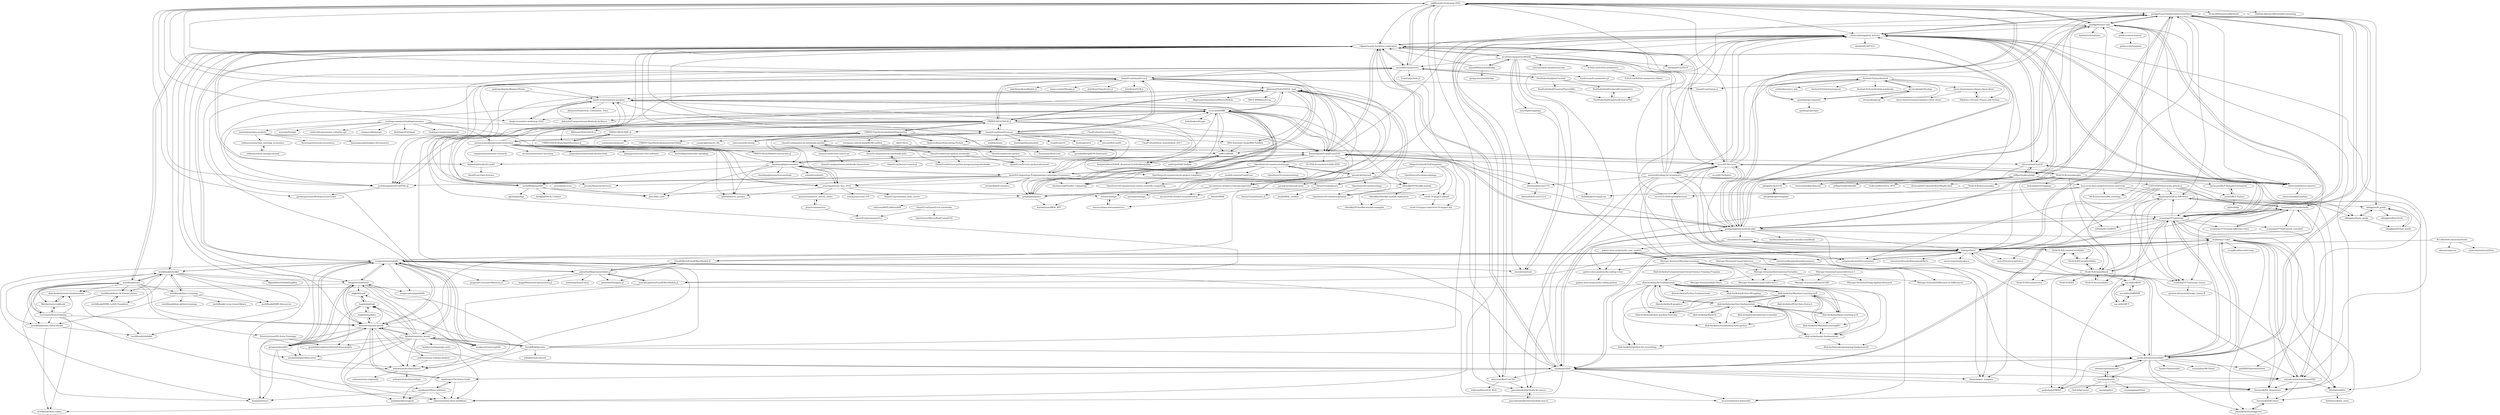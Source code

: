 digraph G {
"cpfiffer/julia-bootcamp-2022" -> "paulgp/GaryChamberlainLectureNotes"
"cpfiffer/julia-bootcamp-2022" -> "FixedEffects/FixedEffectModels.jl"
"cpfiffer/julia-bootcamp-2022" -> "shade-econ/sequence-jacobian"
"cpfiffer/julia-bootcamp-2022" -> "mcreel/Econometrics"
"cpfiffer/julia-bootcamp-2022" -> "paulgp/beamer-tips"
"cpfiffer/julia-bootcamp-2022" -> "shade-econ/nber-workshop-2022"
"cpfiffer/julia-bootcamp-2022" -> "pascalmichaillat/math-for-macro"
"cpfiffer/julia-bootcamp-2022" -> "davidzarruk/Parallel_Computing"
"cpfiffer/julia-bootcamp-2022" -> "chrisconlon/applied_metrics"
"cpfiffer/julia-bootcamp-2022" -> "floswald/NumericalMethods"
"cpfiffer/julia-bootcamp-2022" -> "matthieugomez/EconPDEs.jl"
"cpfiffer/julia-bootcamp-2022" -> "vikjam/mostly-harmless-replication"
"cpfiffer/julia-bootcamp-2022" -> "timholy/AdvancedScientificComputing" ["e"=1]
"cpfiffer/julia-bootcamp-2022" -> "jprodriguesumn/McKayLectureCodes"
"cpfiffer/julia-bootcamp-2022" -> "paulgp/applied-methods-phd"
"R-CoderDotCom/econocharts" -> "andrewheiss/reconPlots"
"R-CoderDotCom/econocharts" -> "skranz/empecon"
"R-CoderDotCom/econocharts" -> "lrberge/fixest"
"sekhansen/text-mining-tutorial" -> "sekhansen/machine_learning_economics"
"KennethJudd/CompEcon2020" -> "econ-ark/HARK"
"KennethJudd/CompEcon2020" -> "shade-econ/sequence-jacobian"
"KennethJudd/CompEcon2020" -> "Alalalalaki/Guide2EconRA"
"KennethJudd/CompEcon2020" -> "vikjam/mostly-harmless-replication"
"KennethJudd/CompEcon2020" -> "chrisconlon/applied_metrics"
"KennethJudd/CompEcon2020" -> "davidrpugh/pyeconomics"
"KennethJudd/CompEcon2020" -> "jstac/quantecon_nyu_2016"
"KennethJudd/CompEcon2020" -> "paulgp/applied-methods-phd"
"KennethJudd/CompEcon2020" -> "JohannesPfeifer/DSGE_mod"
"KennethJudd/CompEcon2020" -> "OpenSourceEconomics/estimagic"
"KennethJudd/CompEcon2020" -> "OU-PhD-Econometrics/fall-2020"
"KennethJudd/CompEcon2020" -> "gregkaplan/phact"
"KennethJudd/CompEcon2020" -> "uo-ec607/lectures"
"KennethJudd/CompEcon2020" -> "chrisconlon/Grad-IO"
"KennethJudd/CompEcon2020" -> "fediskhakov/CompEcon"
"european-central-bank/BEAR-toolbox" -> "franzmohr/bvartools"
"cheat-sheets/game-theory-cheat-sheet" -> "cheat-sheets/cryptoeconomics-cheat-sheet"
"cheat-sheets/game-theory-cheat-sheet" -> "Nikoleta-v3/Game-Theory-and-Python"
"drvinceknight/Nashpy" -> "gambitproject/gambit"
"drvinceknight/Nashpy" -> "Axelrod-Python/Axelrod"
"drvinceknight/Nashpy" -> "drvinceknight/gt"
"haghish/github" -> "haghish/rcall"
"haghish/github" -> "haghish/markdoc"
"haghish/github" -> "michaelstepner/binscatter"
"haghish/github" -> "graykimbrough/uncluttered-stata-graphs"
"sergiocorreia/reghdfe" -> "sergiocorreia/ftools"
"sergiocorreia/reghdfe" -> "sergiocorreia/ivreghdfe"
"sergiocorreia/reghdfe" -> "mcaceresb/stata-gtools"
"sergiocorreia/reghdfe" -> "sergiocorreia/ppmlhdfe"
"sergiocorreia/reghdfe" -> "benjann/estout"
"sergiocorreia/reghdfe" -> "gvegayon/parallel"
"sergiocorreia/reghdfe" -> "michaelstepner/binscatter"
"sergiocorreia/reghdfe" -> "lrberge/fixest"
"sergiocorreia/reghdfe" -> "vikjam/mostly-harmless-replication"
"sergiocorreia/reghdfe" -> "worldbank/ietoolkit"
"sergiocorreia/reghdfe" -> "kylebarron/stata_kernel"
"sergiocorreia/reghdfe" -> "dmsul/econtools"
"sergiocorreia/reghdfe" -> "mcaceresb/stata-honestdid"
"sergiocorreia/reghdfe" -> "mdroste/stata-binscatter2"
"sergiocorreia/reghdfe" -> "borusyak/did_imputation"
"tradingeconomics/tradingeconomics" -> "tradingeconomics/notebooks"
"tradingeconomics/tradingeconomics" -> "mortada/fredapi" ["e"=1]
"tradingeconomics/tradingeconomics" -> "jiamingmao/data-analysis"
"tradingeconomics/tradingeconomics" -> "QuantEcon/QuantEcon.py"
"tradingeconomics/tradingeconomics" -> "andrevlima/economic-calendar-api"
"tradingeconomics/tradingeconomics" -> "cuemacro/findatapy" ["e"=1]
"tradingeconomics/tradingeconomics" -> "jstac/quantecon_nyu_2016"
"tradingeconomics/tradingeconomics" -> "fmilthaler/FinQuant" ["e"=1]
"tradingeconomics/tradingeconomics" -> "antontarasenko/awesome-economics"
"ChadFulton/tsa-notebooks" -> "MajesticKhan/Nowcasting-Python"
"ChadFulton/tsa-notebooks" -> "ChadFulton/fulton_statsmodels_2017"
"FRBNY-DSGE/DSGE.jl" -> "JohannesPfeifer/DSGE_mod"
"FRBNY-DSGE/DSGE.jl" -> "QuantEcon/QuantEcon.jl"
"FRBNY-DSGE/DSGE.jl" -> "shade-econ/sequence-jacobian"
"FRBNY-DSGE/DSGE.jl" -> "econ-ark/HARK"
"FRBNY-DSGE/DSGE.jl" -> "FRBNY-DSGE/StateSpaceRoutines.jl"
"FRBNY-DSGE/DSGE.jl" -> "KennethJudd/CompEcon2020"
"FRBNY-DSGE/DSGE.jl" -> "FRBNY-TimeSeriesAnalysis/Nowcasting"
"FRBNY-DSGE/DSGE.jl" -> "vikjam/mostly-harmless-replication"
"FRBNY-DSGE/DSGE.jl" -> "gregkaplan/phact"
"FRBNY-DSGE/DSGE.jl" -> "escheffel/pymaclab"
"FRBNY-DSGE/DSGE.jl" -> "FRBNY-DSGE/SMC.jl"
"FRBNY-DSGE/DSGE.jl" -> "matthieugomez/EconPDEs.jl"
"FRBNY-DSGE/DSGE.jl" -> "jesusfv/Comparison-Programming-Languages-Economics"
"FRBNY-DSGE/DSGE.jl" -> "QuantEcon/QuantEcon.py"
"FRBNY-DSGE/DSGE.jl" -> "RJDennis/SolveDSGE.jl"
"kthohr/BMR" -> "wmutschl/macroeconometrics"
"mca91/EconometricsWithR" -> "ScPoEcon/ScPoEconometrics"
"mca91/EconometricsWithR" -> "vikjam/mostly-harmless-replication"
"mca91/EconometricsWithR" -> "JustinMShea/wooldridge"
"mca91/EconometricsWithR" -> "chrisconlon/applied_metrics"
"mca91/EconometricsWithR" -> "zhentaoshi/econ5170"
"mca91/EconometricsWithR" -> "dmsul/econtools"
"mca91/EconometricsWithR" -> "vincentarelbundock/modelsummary" ["e"=1]
"mca91/EconometricsWithR" -> "mcreel/Econometrics"
"mca91/EconometricsWithR" -> "uo-ec607/lectures"
"mca91/EconometricsWithR" -> "tyleransom/EconometricsLabs"
"mca91/EconometricsWithR" -> "edrubin/EC525S19"
"mca91/EconometricsWithR" -> "mfarragher/appelpy"
"mca91/EconometricsWithR" -> "jdingel/econ35101"
"mfarragher/appelpy" -> "dmsul/econtools"
"vikjam/mostly-harmless-replication" -> "sergiocorreia/reghdfe"
"vikjam/mostly-harmless-replication" -> "mcaceresb/stata-gtools"
"vikjam/mostly-harmless-replication" -> "chrisconlon/applied_metrics"
"vikjam/mostly-harmless-replication" -> "mcreel/Econometrics"
"vikjam/mostly-harmless-replication" -> "paulgp/applied-methods-phd"
"vikjam/mostly-harmless-replication" -> "uo-ec607/lectures"
"vikjam/mostly-harmless-replication" -> "sergiocorreia/ftools"
"vikjam/mostly-harmless-replication" -> "worldbank/ietoolkit"
"vikjam/mostly-harmless-replication" -> "asjadnaqvi/DiD"
"vikjam/mostly-harmless-replication" -> "KennethJudd/CompEcon2020"
"vikjam/mostly-harmless-replication" -> "lukestein/stata-latex-workflows"
"vikjam/mostly-harmless-replication" -> "Alalalalaki/Guide2EconRA"
"vikjam/mostly-harmless-replication" -> "mca91/EconometricsWithR"
"vikjam/mostly-harmless-replication" -> "lrberge/fixest"
"vikjam/mostly-harmless-replication" -> "worldbank/stata"
"wmutschl/dsge" -> "wmutschl/macroeconometrics"
"wmutschl/macroeconometrics" -> "wmutschl/dsge"
"HolgerGerhardt/TeXTemplates" -> "OpenSourceEconomics/pybaum"
"HolgerGerhardt/TeXTemplates" -> "pytask-dev/pytask"
"HolgerGerhardt/TeXTemplates" -> "OpenSourceEconomics/grmpy"
"HolgerGerhardt/TeXTemplates" -> "covid-19-impact-lab/covid-19-impact-lab"
"HolgerGerhardt/TeXTemplates" -> "covid-19-impact-lab/sid"
"gambitproject/gambit" -> "gambitproject/gte"
"gambitproject/gambit" -> "drvinceknight/Nashpy"
"gambitproject/gambit" -> "Axelrod-Python/Axelrod"
"uo-ec607/lectures" -> "paulgp/applied-methods-phd"
"uo-ec607/lectures" -> "lrberge/fixest"
"uo-ec607/lectures" -> "vikjam/mostly-harmless-replication"
"uo-ec607/lectures" -> "uo-ec510-2020-spring/lectures"
"uo-ec607/lectures" -> "chrisconlon/applied_metrics"
"uo-ec607/lectures" -> "scunning1975/mixtape"
"uo-ec607/lectures" -> "KennethJudd/CompEcon2020"
"uo-ec607/lectures" -> "vincentarelbundock/modelsummary" ["e"=1]
"uo-ec607/lectures" -> "paulgp/GaryChamberlainLectureNotes"
"uo-ec607/lectures" -> "paulgp/beamer-tips"
"uo-ec607/lectures" -> "uo-ec607/syllabus"
"uo-ec607/lectures" -> "grantmcdermott/lecturenotes"
"uo-ec607/lectures" -> "cpfiffer/julia-bootcamp-2022"
"uo-ec607/lectures" -> "NickCH-K/causalgraphs"
"uo-ec607/lectures" -> "aeturrell/coding-for-economists"
"QuantEcon/QuantEcon.py" -> "QuantEcon/QuantEcon.jl"
"QuantEcon/QuantEcon.py" -> "antontarasenko/awesome-economics"
"QuantEcon/QuantEcon.py" -> "FRBNY-DSGE/DSGE.jl"
"QuantEcon/QuantEcon.py" -> "econ-ark/HARK"
"QuantEcon/QuantEcon.py" -> "davidrpugh/pyeconomics"
"QuantEcon/QuantEcon.py" -> "bashtage/linearmodels" ["e"=1]
"QuantEcon/QuantEcon.py" -> "rsvp/fecon235" ["e"=1]
"QuantEcon/QuantEcon.py" -> "KennethJudd/CompEcon2020"
"QuantEcon/QuantEcon.py" -> "bashtage/arch" ["e"=1]
"QuantEcon/QuantEcon.py" -> "microsoft/EconML" ["e"=1]
"QuantEcon/QuantEcon.py" -> "vikjam/mostly-harmless-replication"
"QuantEcon/QuantEcon.py" -> "QuantEcon/quantecon-notebooks-python"
"QuantEcon/QuantEcon.py" -> "maihde/quant" ["e"=1]
"QuantEcon/QuantEcon.py" -> "jstac/quantecon_nyu_2016"
"QuantEcon/QuantEcon.py" -> "jesusfv/Comparison-Programming-Languages-Economics"
"JohannesPfeifer/DSGE_mod" -> "FRBNY-DSGE/DSGE.jl"
"JohannesPfeifer/DSGE_mod" -> "econ-ark/HARK"
"JohannesPfeifer/DSGE_mod" -> "shade-econ/sequence-jacobian"
"JohannesPfeifer/DSGE_mod" -> "DynareTeam/dynare"
"JohannesPfeifer/DSGE_mod" -> "gregkaplan/phact"
"JohannesPfeifer/DSGE_mod" -> "naffe15/BVAR_"
"JohannesPfeifer/DSGE_mod" -> "escheffel/pymaclab"
"JohannesPfeifer/DSGE_mod" -> "vfitoolkit/VFIToolkit-matlab"
"JohannesPfeifer/DSGE_mod" -> "dkgaraujo/OpenSourcedMacroModels"
"JohannesPfeifer/DSGE_mod" -> "KennethJudd/CompEcon2020"
"JohannesPfeifer/DSGE_mod" -> "matthieugomez/EconPDEs.jl"
"JohannesPfeifer/DSGE_mod" -> "gboehl/macro_puzzles"
"JohannesPfeifer/DSGE_mod" -> "wmutschl/dsge"
"JohannesPfeifer/DSGE_mod" -> "IMFS-MMB/mmb-rep"
"JohannesPfeifer/DSGE_mod" -> "IRIS-Solutions-Team/IRIS-Toolbox"
"escheffel/pymaclab" -> "wmutschl/dsge"
"escheffel/pymaclab" -> "kerkphil/DSGE-Utilities"
"escheffel/pymaclab" -> "gboehl/pydsge"
"escheffel/pymaclab" -> "shade-econ/sequence-jacobian"
"escheffel/pymaclab" -> "jstac/edtc-code"
"worldbank/stata" -> "GeoCenter/StataTraining"
"worldbank/stata" -> "worldbank/ietoolkit"
"worldbank/stata" -> "lfkrebs/stata-cookbook"
"worldbank/stata" -> "worldbank/Stata-IE-Visual-Library"
"worldbank/stata" -> "mcaceresb/stata-gtools"
"worldbank/stata" -> "worldbank/dime-r-training"
"worldbank/stata" -> "worldbank/stata-visual-library"
"worldbank/stata" -> "dlab-berkeley/stata-fundamentals"
"worldbank/stata" -> "vikjam/mostly-harmless-replication"
"worldbank/stata" -> "PovertyAction/IPA-Stata-Trainings"
"aeturrell/coding-for-economists" -> "vikjam/mostly-harmless-replication"
"aeturrell/coding-for-economists" -> "rdahis/paper_template"
"aeturrell/coding-for-economists" -> "chrisconlon/applied_metrics"
"aeturrell/coding-for-economists" -> "skhiggins/Stata_guide"
"aeturrell/coding-for-economists" -> "paulgp/applied-methods-phd"
"aeturrell/coding-for-economists" -> "LOST-STATS/lost-stats.github.io"
"aeturrell/coding-for-economists" -> "cpfiffer/julia-bootcamp-2022"
"aeturrell/coding-for-economists" -> "KennethJudd/CompEcon2020"
"aeturrell/coding-for-economists" -> "uo-ec607/lectures"
"aeturrell/coding-for-economists" -> "msu-econ-data-analytics/course-materials"
"aeturrell/coding-for-economists" -> "zhentaoshi/econ5170"
"aeturrell/coding-for-economists" -> "pascalmichaillat/math-for-macro"
"aeturrell/coding-for-economists" -> "asjadnaqvi/DiD"
"aeturrell/coding-for-economists" -> "paulgp/GaryChamberlainLectureNotes"
"aeturrell/coding-for-economists" -> "lrberge/fixest"
"ambropo/VAR-Toolbox" -> "naffe15/BVAR_"
"asjadnaqvi/Stata-schemes" -> "asjadnaqvi/The-Stata-Guide"
"asjadnaqvi/Stata-schemes" -> "benjann/estout"
"asjadnaqvi/Stata-schemes" -> "jankabatek/statapack"
"asjadnaqvi/Stata-schemes" -> "lukestein/stata-latex-workflows"
"asjadnaqvi/The-Stata-Guide" -> "asjadnaqvi/Stata-schemes"
"asjadnaqvi/The-Stata-Guide" -> "lukestein/stata-latex-workflows"
"asjadnaqvi/The-Stata-Guide" -> "mcaceresb/stata-gtools"
"worldbank/stata-visual-library" -> "worldbank/iefieldkit"
"worldbank/stata-visual-library" -> "worldbank/stata-tables"
"antontarasenko/awesome-economics" -> "davidrpugh/pyeconomics"
"antontarasenko/awesome-economics" -> "jstac/quantecon_nyu_2016"
"antontarasenko/awesome-economics" -> "vikjam/mostly-harmless-replication"
"antontarasenko/awesome-economics" -> "QuantEcon/QuantEcon.py"
"antontarasenko/awesome-economics" -> "emptymalei/awesome-research" ["e"=1]
"antontarasenko/awesome-economics" -> "mr-karan/awesome-investing" ["e"=1]
"antontarasenko/awesome-economics" -> "zhentaoshi/econ5170"
"antontarasenko/awesome-economics" -> "KennethJudd/CompEcon2020"
"antontarasenko/awesome-economics" -> "jyguyomarch/awesome-productivity" ["e"=1]
"antontarasenko/awesome-economics" -> "johnjago/awesome-free-software" ["e"=1]
"antontarasenko/awesome-economics" -> "uo-ec607/lectures"
"antontarasenko/awesome-economics" -> "gboehl/macro_puzzles"
"antontarasenko/awesome-economics" -> "Alalalalaki/Guide2EconRA"
"antontarasenko/awesome-economics" -> "paulgp/applied-methods-phd"
"antontarasenko/awesome-economics" -> "matteofigus/awesome-speaking" ["e"=1]
"davidrpugh/pyeconomics" -> "jstac/quantecon_nyu_2016"
"davidrpugh/pyeconomics" -> "jesusfv/Comparison-Programming-Languages-Economics"
"davidrpugh/pyeconomics" -> "solowPy/solowPy"
"davidrpugh/pyeconomics" -> "escheffel/pymaclab"
"davidrpugh/pyeconomics" -> "gboehl/macro_puzzles"
"davidrpugh/pyeconomics" -> "davidrpugh/numerical-methods"
"davidrpugh/pyeconomics" -> "jstac/edtc-code"
"davidrpugh/pyeconomics" -> "KennethJudd/CompEcon2020"
"jesusfv/Comparison-Programming-Languages-Economics" -> "davidrpugh/pyeconomics"
"jesusfv/Comparison-Programming-Languages-Economics" -> "jstac/edtc-code"
"jesusfv/Comparison-Programming-Languages-Economics" -> "matthieugomez/EconPDEs.jl"
"jesusfv/Comparison-Programming-Languages-Economics" -> "jstac/quantecon_nyu_2016"
"jesusfv/Comparison-Programming-Languages-Economics" -> "vikjam/mostly-harmless-replication"
"jesusfv/Comparison-Programming-Languages-Economics" -> "setzler/JuliaEconomics"
"jesusfv/Comparison-Programming-Languages-Economics" -> "gregkaplan/phact"
"jesusfv/Comparison-Programming-Languages-Economics" -> "QuantEcon/QuantEcon.jl"
"jesusfv/Comparison-Programming-Languages-Economics" -> "escheffel/pymaclab"
"jesusfv/Comparison-Programming-Languages-Economics" -> "DynareTeam/dynare"
"jesusfv/Comparison-Programming-Languages-Economics" -> "econ-ark/HARK"
"jesusfv/Comparison-Programming-Languages-Economics" -> "davidzarruk/Parallel_Computing"
"jesusfv/Comparison-Programming-Languages-Economics" -> "jesusfv/financial-frictions"
"jesusfv/Comparison-Programming-Languages-Economics" -> "vfitoolkit/VFIToolkit-matlab"
"jiamingmao/data-analysis" -> "jiamingmao/principles-of-economics"
"jiamingmao/data-analysis" -> "datacarpentry/stata-economics"
"jiamingmao/data-analysis" -> "OpenSourceEconomics/econ-project-templates"
"jiamingmao/data-analysis" -> "sekhansen/machine_learning_economics"
"jstac/quantecon_nyu_2016" -> "davidrpugh/pyeconomics"
"jstac/quantecon_nyu_2016" -> "gboehl/macro_puzzles"
"jstac/quantecon_nyu_2016" -> "jstac/econometric_theory_slides"
"jstac/quantecon_nyu_2016" -> "gregkaplan/phact"
"jstac/quantecon_nyu_2016" -> "mmcky/nyu-econ-370"
"jstac/quantecon_nyu_2016" -> "QuantEcon/columbia_mini_course"
"gabors-data-analysis/da_case_studies" -> "gabors-data-analysis/da-coding-rstats"
"gabors-data-analysis/da_case_studies" -> "Mixtape-Sessions/Machine-Learning"
"DynareTeam/dynare" -> "JohannesPfeifer/DSGE_mod"
"DynareTeam/dynare" -> "jmaih/RISE_toolbox"
"DynareTeam/dynare" -> "DynareTeam/Dynare.jl"
"jeffgortmaker/pyblp" -> "chrisconlon/Grad-IO"
"jeffgortmaker/pyblp" -> "daria-pus/BLP-Demand-Estimation"
"jeffgortmaker/pyblp" -> "chrisconlon/blp-demand"
"jeffgortmaker/pyblp" -> "chrisconlon/applied_metrics"
"jeffgortmaker/pyblp" -> "chrisconlon/micro-metrics"
"jeffgortmaker/pyblp" -> "jeffgortmaker/pyhdfe"
"jeffgortmaker/pyblp" -> "joonro/BLP-Python"
"jeffgortmaker/pyblp" -> "jdingel/econ35101"
"jeffgortmaker/pyblp" -> "rickecon/StructEst_W19"
"jeffgortmaker/pyblp" -> "chrisconlon/CommonOwnerReplication"
"QuantEcon/lecture-python.notebooks" -> "QuantEcon/lecture-python-programming.notebooks"
"QuantEcon/lecture-python.notebooks" -> "QuantEcon/quantecon-notebooks-python"
"QuantEcon/lecture-python.notebooks" -> "QuantEcon/lecture-python-advanced"
"paulgp/applied-methods-phd" -> "uo-ec607/lectures"
"paulgp/applied-methods-phd" -> "paulgp/GaryChamberlainLectureNotes"
"paulgp/applied-methods-phd" -> "chrisconlon/applied_metrics"
"paulgp/applied-methods-phd" -> "paulgp/beamer-tips"
"paulgp/applied-methods-phd" -> "vikjam/mostly-harmless-replication"
"paulgp/applied-methods-phd" -> "scunning1975/mixtape"
"paulgp/applied-methods-phd" -> "KennethJudd/CompEcon2020"
"paulgp/applied-methods-phd" -> "asjadnaqvi/DiD"
"paulgp/applied-methods-phd" -> "synth-inference/synthdid"
"paulgp/applied-methods-phd" -> "lrberge/fixest"
"paulgp/applied-methods-phd" -> "cpfiffer/julia-bootcamp-2022"
"paulgp/applied-methods-phd" -> "bcallaway11/did"
"paulgp/applied-methods-phd" -> "scunning1975/codechella"
"paulgp/applied-methods-phd" -> "matheusfacure/python-causality-handbook" ["e"=1]
"paulgp/applied-methods-phd" -> "stnavdeev/econometrics"
"Axelrod-Python/Axelrod" -> "drvinceknight/Nashpy"
"Axelrod-Python/Axelrod" -> "Nikoleta-v3/Game-Theory-and-Python"
"Axelrod-Python/Axelrod" -> "gambitproject/gambit"
"Axelrod-Python/Axelrod" -> "ecbtln/dynamics_sim"
"Axelrod-Python/Axelrod" -> "Axelrod-Python/tournament"
"Axelrod-Python/Axelrod" -> "Axelrod-Python/Axelrod-notebooks"
"Axelrod-Python/Axelrod" -> "drvinceknight/gt"
"Axelrod-Python/Axelrod" -> "QuantEcon/Games.jl"
"Axelrod-Python/Axelrod" -> "cheat-sheets/game-theory-cheat-sheet"
"IRIS-Solutions-Team/IRIS-Toolbox" -> "naffe15/BVAR_"
"nmecsys/nowcasting" -> "FRBNY-TimeSeriesAnalysis/Nowcasting"
"QuantEcon/lecture-source-py" -> "QuantEcon/quantecon-notebooks-python"
"QuantEcon/lecture-source-py" -> "QuantEcon/quantecon-notebooks-datascience"
"QuantEcon/quantecon-notebooks-python" -> "QuantEcon/lecture-source-py"
"QuantEcon/quantecon-notebooks-python" -> "QuantEcon/lecture-python-programming.notebooks"
"QuantEcon/quantecon-notebooks-python" -> "QuantEcon/lecture-python.notebooks"
"QuantEcon/quantecon-notebooks-python" -> "QuantEcon/quantecon-notebooks-julia"
"QuantEcon/quantecon-notebooks-python" -> "QuantEcon/lecture-python-advanced"
"QuantEcon/quantecon-notebooks-python" -> "QuantEcon/lecture-python"
"kylebarron/stata_kernel" -> "mcaceresb/stata-gtools"
"kylebarron/stata_kernel" -> "TiesdeKok/ipystata"
"kylebarron/stata_kernel" -> "sergiocorreia/reghdfe"
"kylebarron/stata_kernel" -> "gvegayon/parallel"
"kylebarron/stata_kernel" -> "haghish/github"
"kylebarron/stata_kernel" -> "kylebarron/language-stata"
"kylebarron/stata_kernel" -> "mdroste/stata-binscatter2"
"kylebarron/stata_kernel" -> "sergiocorreia/ftools"
"kylebarron/stata_kernel" -> "mdroste/stata-scheme-modern"
"kylebarron/stata_kernel" -> "asjadnaqvi/Stata-schemes"
"kylebarron/stata_kernel" -> "sergiocorreia/ivreghdfe"
"kylebarron/stata_kernel" -> "haghish/rcall"
"kylebarron/stata_kernel" -> "graykimbrough/uncluttered-stata-graphs"
"kylebarron/stata_kernel" -> "asjadnaqvi/DiD"
"kylebarron/stata_kernel" -> "michaelstepner/binscatter"
"MajesticKhan/Nowcasting-Python" -> "FRBNY-TimeSeriesAnalysis/Nowcasting"
"MajesticKhan/Nowcasting-Python" -> "genekindberg/DFM-Nowcaster"
"FixedEffects/FixedEffectModels.jl" -> "jmboehm/RegressionTables.jl"
"FixedEffects/FixedEffectModels.jl" -> "jmboehm/Douglass.jl"
"OpenSourceEconomics/estimagic" -> "pytask-dev/pytask"
"OpenSourceEconomics/estimagic" -> "OpenSourceEconomics/respy"
"OpenSourceEconomics/estimagic" -> "OpenSourceEconomics/econ-project-templates"
"OpenSourceEconomics/estimagic" -> "OpenSourceEconomics/ose-course-scientific-computing"
"OpenSourceEconomics/estimagic" -> "iza-institute-of-labor-economics/gettsim"
"OpenSourceEconomics/estimagic" -> "randall-romero/CompEcon"
"FRBNY-TimeSeriesAnalysis/Nowcasting" -> "MajesticKhan/Nowcasting-Python"
"FRBNY-TimeSeriesAnalysis/Nowcasting" -> "nmecsys/nowcasting"
"FRBNY-TimeSeriesAnalysis/Nowcasting" -> "naffe15/BVAR_"
"FRBNY-TimeSeriesAnalysis/Nowcasting" -> "european-central-bank/BEAR-toolbox"
"FRBNY-TimeSeriesAnalysis/Nowcasting" -> "eurostat/econowcast"
"FRBNY-TimeSeriesAnalysis/Nowcasting" -> "IRIS-Solutions-Team/IRIS-Toolbox"
"FRBNY-TimeSeriesAnalysis/Nowcasting" -> "FRBNY-TimeSeriesAnalysis/rstarGlobal"
"FRBNY-TimeSeriesAnalysis/Nowcasting" -> "yangycpku/macro_ML"
"FRBNY-TimeSeriesAnalysis/Nowcasting" -> "FRBNY-DSGE/DSGE.jl"
"bcallaway11/did" -> "pedrohcgs/DRDID"
"bcallaway11/did" -> "asheshrambachan/HonestDiD"
"bcallaway11/did" -> "lrberge/fixest"
"bcallaway11/did" -> "synth-inference/synthdid"
"bcallaway11/did" -> "asjadnaqvi/DiD"
"bcallaway11/did" -> "kylebutts/did2s"
"bcallaway11/did" -> "evanjflack/bacondecomp"
"bcallaway11/did" -> "borusyak/did_imputation"
"bcallaway11/did" -> "borusyak/shift-share"
"bcallaway11/did" -> "jonathandroth/staggered"
"bcallaway11/did" -> "scunning1975/mixtape"
"bcallaway11/did" -> "scunning1975/codechella"
"dlab-berkeley/R-Fundamentals" -> "dlab-berkeley/Machine-Learning-in-R"
"dlab-berkeley/R-Fundamentals" -> "dlab-berkeley/python-fundamentals"
"dlab-berkeley/R-Fundamentals" -> "dlab-berkeley/Deep-Learning-in-R"
"dlab-berkeley/R-Fundamentals" -> "dlab-berkeley/Python-Fundamentals"
"dlab-berkeley/R-Fundamentals" -> "dlab-berkeley/git-fundamentals"
"dlab-berkeley/R-Fundamentals" -> "dlab-berkeley/R-Data-Wrangling"
"dlab-berkeley/R-Fundamentals" -> "dlab-berkeley/MachineLearningWG"
"dlab-berkeley/R-Fundamentals" -> "dlab-berkeley/stata-fundamentals"
"dlab-berkeley/R-Fundamentals" -> "dlab-berkeley/visualization-with-python"
"dlab-berkeley/R-Fundamentals" -> "dlab-berkeley/python-for-everything"
"dlab-berkeley/R-Fundamentals" -> "dlab-berkeley/python-machine-learning"
"dlab-berkeley/R-Fundamentals" -> "dlab-berkeley/R-graphics"
"dlab-berkeley/R-Fundamentals" -> "dlab-berkeley/programming-fundamentals"
"dlab-berkeley/BashGit" -> "dlab-berkeley/python-fundamentals"
"dlab-berkeley/BashGit" -> "dlab-berkeley/visualization-with-python"
"dlab-berkeley/BashGit" -> "dlab-berkeley/R-Fundamentals"
"NickCH-K/causalgraphs" -> "NickCH-K/introcausality"
"NickCH-K/causalgraphs" -> "NickCH-K/causalbook"
"NickCH-K/causalgraphs" -> "lrberge/fixest"
"NickCH-K/causalgraphs" -> "NickCH-K/causaldata"
"NickCH-K/causalgraphs" -> "malcolmbarrett/ggdag" ["e"=1]
"NickCH-K/causalgraphs" -> "gsbDBI/ExperimentData" ["e"=1]
"NickCH-K/causalgraphs" -> "uo-ec607/lectures"
"NickCH-K/causalgraphs" -> "paulgp/beamer-tips"
"TiesdeKok/ipystata" -> "kylebarron/stata_kernel"
"TiesdeKok/ipystata" -> "sergiocorreia/reghdfe"
"TiesdeKok/ipystata" -> "jrfiedler/stata-kernel"
"TiesdeKok/ipystata" -> "jankabatek/statapack"
"TiesdeKok/ipystata" -> "vikjam/mostly-harmless-replication"
"TiesdeKok/ipystata" -> "haghish/github"
"TiesdeKok/ipystata" -> "sergiocorreia/ftools"
"TiesdeKok/ipystata" -> "synth-inference/synthdid"
"jonathandroth/staggered" -> "borusyak/shift-share"
"lukestein/stata-latex-workflows" -> "worldbank/stata-tables"
"paulgp/beamer-tips" -> "chrisconlon/micro-metrics"
"paulgp/beamer-tips" -> "chrisconlon/applied_metrics"
"paulgp/beamer-tips" -> "paulgp/GaryChamberlainLectureNotes"
"paulgp/beamer-tips" -> "scunning1975/mixtape"
"paulgp/beamer-tips" -> "paulgp/applied-methods-phd"
"paulgp/beamer-tips" -> "borusyak/did_imputation"
"paulgp/beamer-tips" -> "gslab-econ/ra-manual"
"paulgp/beamer-tips" -> "jeffgortmaker/pyblp"
"paulgp/beamer-tips" -> "kylebutts/templates"
"paulgp/beamer-tips" -> "cpfiffer/julia-bootcamp-2022"
"paulgp/beamer-tips" -> "lukestein/stata-latex-workflows"
"paulgp/beamer-tips" -> "MCKnaus/causalML-teaching"
"asjadnaqvi/DiD" -> "bcallaway11/did"
"asjadnaqvi/DiD" -> "synth-inference/synthdid"
"asjadnaqvi/DiD" -> "lukestein/stata-latex-workflows"
"asjadnaqvi/DiD" -> "lrberge/fixest"
"asjadnaqvi/DiD" -> "mcaceresb/stata-gtools"
"asjadnaqvi/DiD" -> "vikjam/mostly-harmless-replication"
"asjadnaqvi/DiD" -> "chrisconlon/applied_metrics"
"asjadnaqvi/DiD" -> "woerman/ResEcon703"
"asjadnaqvi/DiD" -> "asjadnaqvi/The-Stata-Guide"
"asjadnaqvi/DiD" -> "sergiocorreia/reghdfe"
"asjadnaqvi/DiD" -> "borusyak/did_imputation"
"asjadnaqvi/DiD" -> "paulgp/applied-methods-phd"
"asjadnaqvi/DiD" -> "mcaceresb/stata-honestdid"
"asjadnaqvi/DiD" -> "rdahis/paper_template"
"asjadnaqvi/DiD" -> "asheshrambachan/HonestDiD"
"mcreel/Econometrics" -> "PaulSoderlind/JuliaTutorial"
"mcreel/Econometrics" -> "chrisconlon/applied_metrics"
"mcreel/Econometrics" -> "vikjam/mostly-harmless-replication"
"mcreel/Econometrics" -> "Nosferican/Econometrics.jl"
"mcreel/Econometrics" -> "QuantEcon/QuantEcon.jl"
"mcreel/Econometrics" -> "cpfiffer/julia-bootcamp-2022"
"mcreel/Econometrics" -> "EconForge/Dolo.jl"
"mcreel/Econometrics" -> "woerman/ResEcon703"
"mcreel/Econometrics" -> "gragusa/CovarianceMatrices.jl"
"mcreel/Econometrics" -> "matthieugomez/EconPDEs.jl"
"mcreel/Econometrics" -> "jmboehm/RegressionTables.jl"
"msu-econ-data-analytics/course-materials" -> "paulgp/GaryChamberlainLectureNotes"
"msu-econ-data-analytics/course-materials" -> "skhiggins/Stata_guide"
"msu-econ-data-analytics/course-materials" -> "MCKnaus/causalML-teaching"
"msu-econ-data-analytics/course-materials" -> "pascalmichaillat/math-for-macro"
"msu-econ-data-analytics/course-materials" -> "edrubin/EC524W20"
"msu-econ-data-analytics/course-materials" -> "asjadnaqvi/Diff-in-Diff-Notes"
"msu-econ-data-analytics/course-materials" -> "scunning1975/mixtape"
"msu-econ-data-analytics/course-materials" -> "uo-ec510-2020-spring/lectures"
"woerman/ResEcon703" -> "chrisconlon/applied_metrics"
"woerman/ResEcon703" -> "rickecon/StructEst_W20"
"woerman/ResEcon703" -> "pascalmichaillat/math-for-macro"
"worldbank/Stata-IE-Visual-Library" -> "worldbank/DIME-LaTeX-Templates"
"worldbank/Stata-IE-Visual-Library" -> "worldbank/iefieldkit"
"naffe15/BVAR_" -> "ambropo/VAR-Toolbox"
"naffe15/BVAR_" -> "BenjaminBorn/HANK_BusinessCycleAndInequality"
"GeoCenter/StataTraining" -> "worldbank/stata"
"GeoCenter/StataTraining" -> "lfkrebs/stata-cookbook"
"GeoCenter/StataTraining" -> "mcaceresb/stata-gtools"
"GeoCenter/StataTraining" -> "dlab-berkeley/stata-fundamentals"
"GeoCenter/StataTraining" -> "worldbank/ietoolkit"
"GeoCenter/StataTraining" -> "lukestein/stata-latex-workflows"
"GeoCenter/StataTraining" -> "worldbank/stata-tables"
"GeoCenter/StataTraining" -> "worldbank/stata-visual-library"
"michaelstepner/binscatter" -> "mdroste/stata-binscatter2"
"xuyiqing/gsynth" -> "xuyiqing/panelView"
"xuyiqing/gsynth" -> "liulch/bpCausal"
"xuyiqing/gsynth" -> "ebenmichael/augsynth"
"xuyiqing/gsynth" -> "xuyiqing/fect"
"zhentaoshi/econ5170" -> "zhentaoshi/Econ5121A"
"asheshrambachan/HonestDiD" -> "pedrohcgs/DRDID"
"asheshrambachan/HonestDiD" -> "bcallaway11/did"
"asheshrambachan/HonestDiD" -> "kylebutts/did2s"
"asheshrambachan/HonestDiD" -> "borusyak/did_imputation"
"asheshrambachan/HonestDiD" -> "borusyak/shift-share"
"asjadnaqvi/Diff-in-Diff-Notes" -> "scunning1975/codechella"
"asjadnaqvi/Diff-in-Diff-Notes" -> "skhiggins/R_guide"
"asjadnaqvi/Diff-in-Diff-Notes" -> "stata2r/stata2r.github.io"
"asjadnaqvi/Diff-in-Diff-Notes" -> "sm-miller/RDD"
"asjadnaqvi/Diff-in-Diff-Notes" -> "scunning1975/mixtape_learnr"
"Mixtape-Sessions/Causal-Inference-1" -> "Mixtape-Sessions/Causal-Inference-2"
"Mixtape-Sessions/Causal-Inference-1" -> "Mixtape-Sessions/Advanced-DID"
"Mixtape-Sessions/Causal-Inference-1" -> "Mixtape-Sessions/Doing-Applied-Research"
"stnavdeev/econometrics" -> "NickCH-K/EconometricsSlides"
"stnavdeev/econometrics" -> "gabors-data-analysis/da-coding-rstats"
"stnavdeev/econometrics" -> "NickCH-K/CausalitySlides"
"stnavdeev/econometrics" -> "gabors-data-analysis/da_case_studies"
"worldbank/ietoolkit" -> "worldbank/dime-r-training"
"worldbank/ietoolkit" -> "worldbank/DIME-LaTeX-Templates"
"worldbank/ietoolkit" -> "worldbank/Stata-IE-Visual-Library"
"worldbank/ietoolkit" -> "worldbank/stata"
"worldbank/ietoolkit" -> "worldbank/stata-visual-library"
"worldbank/ietoolkit" -> "worldbank/iefieldkit"
"worldbank/ietoolkit" -> "worldbank/DIME-Resources"
"worldbank/ietoolkit" -> "sergiocorreia/reghdfe"
"worldbank/ietoolkit" -> "sergiocorreia/ftools"
"worldbank/ietoolkit" -> "kbjarkefur/GitHubDropBox"
"dlab-berkeley/Computational-Social-Science-Training-Program" -> "dlab-berkeley/R-Fundamentals"
"Mixtape-Sessions/Instrumental-Variables" -> "Mixtape-Sessions/Causal-Inference-2"
"Mixtape-Sessions/Instrumental-Variables" -> "Mixtape-Sessions/Advanced-DID"
"Mixtape-Sessions/Instrumental-Variables" -> "Mixtape-Sessions/Shift-Share"
"Mixtape-Sessions/Instrumental-Variables" -> "Mixtape-Sessions/Difference-in-Differences"
"Mixtape-Sessions/Machine-Learning" -> "Mixtape-Sessions/Instrumental-Variables"
"Mixtape-Sessions/Machine-Learning" -> "Mixtape-Sessions/Causal-Inference-2"
"Mixtape-Sessions/Machine-Learning" -> "Mixtape-Sessions/Shift-Share"
"Mixtape-Sessions/Machine-Learning" -> "mcaceresb/stata-honestdid"
"Mixtape-Sessions/Machine-Learning" -> "gabors-data-analysis/da_case_studies"
"Mixtape-Sessions/Machine-Learning" -> "gabors-data-analysis/da-coding-rstats"
"QuantEcon/QuantEcon.jl" -> "FRBNY-DSGE/DSGE.jl"
"QuantEcon/QuantEcon.jl" -> "mcreel/Econometrics"
"QuantEcon/QuantEcon.jl" -> "QuantEcon/QuantEcon.py"
"QuantEcon/QuantEcon.jl" -> "davidzarruk/Parallel_Computing"
"QuantEcon/QuantEcon.jl" -> "matthieugomez/EconPDEs.jl"
"QuantEcon/QuantEcon.jl" -> "jesusfv/Comparison-Programming-Languages-Economics"
"QuantEcon/QuantEcon.jl" -> "matthieugomez/FixedEffectModels.jl"
"QuantEcon/QuantEcon.jl" -> "QuantEcon/Games.jl"
"QuantEcon/QuantEcon.jl" -> "jmboehm/RegressionTables.jl"
"QuantEcon/QuantEcon.jl" -> "JuliaStats/GLM.jl" ["e"=1]
"QuantEcon/QuantEcon.jl" -> "JuliaStats/StatsModels.jl" ["e"=1]
"QuantEcon/QuantEcon.jl" -> "brian-j-smith/Mamba.jl" ["e"=1]
"QuantEcon/QuantEcon.jl" -> "JuliaStats/TimeSeries.jl" ["e"=1]
"QuantEcon/QuantEcon.jl" -> "JohannesPfeifer/DSGE_mod"
"QuantEcon/QuantEcon.jl" -> "cpfiffer/julia-bootcamp-2022"
"scunning1975/causal-inference-class" -> "scunning1975/codechella"
"Nikoleta-v3/Game-Theory-and-Python" -> "cheat-sheets/game-theory-cheat-sheet"
"gregkaplan/phact" -> "sehyoun/MATLABAutoDiff"
"gregkaplan/phact" -> "shade-econ/sequence-jacobian"
"gregkaplan/phact" -> "econ-ark/HARK"
"gregkaplan/phact" -> "kurtmitman/BKM_MIT"
"pascalmichaillat/intermediate-macro" -> "pascalmichaillat/math-for-macro"
"scunning1975/mixtape" -> "scunning1975/mixtape_learnr"
"scunning1975/mixtape" -> "NickCH-K/causalbook"
"scunning1975/mixtape" -> "chrisconlon/applied_metrics"
"scunning1975/mixtape" -> "scunning1975/causal-inference-class"
"scunning1975/mixtape" -> "paulgp/GaryChamberlainLectureNotes"
"scunning1975/mixtape" -> "scunning1975/codechella"
"scunning1975/mixtape" -> "synth-inference/synthdid"
"scunning1975/mixtape" -> "paulgp/beamer-tips"
"scunning1975/mixtape" -> "lrberge/fixest"
"scunning1975/mixtape" -> "edrubin/EC524W20"
"scunning1975/mixtape" -> "scunning1975/advanced_causalinf"
"scunning1975/mixtape" -> "asheshrambachan/HonestDiD"
"scunning1975/mixtape" -> "paulgp/applied-methods-phd"
"scunning1975/mixtape" -> "asjadnaqvi/Diff-in-Diff-Notes"
"scunning1975/mixtape" -> "borusyak/did_imputation"
"dlab-berkeley/Deep-Learning-in-R" -> "dlab-berkeley/Machine-Learning-in-R"
"dlab-berkeley/Deep-Learning-in-R" -> "dlab-berkeley/MachineLearningWG"
"dlab-berkeley/Deep-Learning-in-R" -> "dlab-berkeley/R-Fundamentals"
"dlab-berkeley/Deep-Learning-in-R" -> "dlab-berkeley/git-fundamentals"
"dlab-berkeley/Deep-Learning-in-R" -> "dlab-berkeley/python-fundamentals"
"dlab-berkeley/Machine-Learning-in-R" -> "dlab-berkeley/Deep-Learning-in-R"
"dlab-berkeley/Machine-Learning-in-R" -> "dlab-berkeley/R-Fundamentals"
"dlab-berkeley/Machine-Learning-in-R" -> "dlab-berkeley/MachineLearningWG"
"dlab-berkeley/Machine-Learning-in-R" -> "dlab-berkeley/python-fundamentals"
"dlab-berkeley/Machine-Learning-in-R" -> "dlab-berkeley/python-machine-learning"
"dlab-berkeley/Machine-Learning-in-R" -> "dlab-berkeley/R-graphics"
"dlab-berkeley/Machine-Learning-in-R" -> "dlab-berkeley/git-fundamentals"
"dlab-berkeley/Machine-Learning-in-R" -> "dlab-berkeley/visualization-with-python"
"dlab-berkeley/Machine-Learning-in-R" -> "dlab-berkeley/R-for-Data-Science"
"dlab-berkeley/Machine-Learning-in-R" -> "dlab-berkeley/python-for-everything"
"dlab-berkeley/MachineLearningWG" -> "dlab-berkeley/git-fundamentals"
"dlab-berkeley/MachineLearningWG" -> "dlab-berkeley/Machine-Learning-in-R"
"dlab-berkeley/git-fundamentals" -> "dlab-berkeley/programming-fundamentals"
"dlab-berkeley/git-fundamentals" -> "dlab-berkeley/MachineLearningWG"
"dlab-berkeley/git-fundamentals" -> "dlab-berkeley/python-for-everything"
"dlab-berkeley/git-fundamentals" -> "dlab-berkeley/python-fundamentals"
"dlab-berkeley/python-fundamentals" -> "dlab-berkeley/R-Fundamentals"
"dlab-berkeley/python-fundamentals" -> "dlab-berkeley/git-fundamentals"
"dlab-berkeley/python-fundamentals" -> "dlab-berkeley/visualization-with-python"
"dlab-berkeley/python-fundamentals" -> "dlab-berkeley/Machine-Learning-in-R"
"dlab-berkeley/python-fundamentals" -> "dlab-berkeley/BashGit"
"dlab-berkeley/python-fundamentals" -> "dlab-berkeley/Deep-Learning-in-R"
"dlab-berkeley/python-fundamentals" -> "dlab-berkeley/MachineLearningWG"
"dlab-berkeley/python-fundamentals" -> "dlab-berkeley/python-machine-learning"
"dlab-berkeley/python-fundamentals" -> "dlab-berkeley/introduction-to-pandas"
"OpenSourceEconomics/econ-project-templates" -> "OpenSourceEconomics/ose-course-scientific-computing"
"mcaceresb/stata-gtools" -> "sergiocorreia/ftools"
"mcaceresb/stata-gtools" -> "gvegayon/parallel"
"mcaceresb/stata-gtools" -> "sergiocorreia/reghdfe"
"mcaceresb/stata-gtools" -> "benjann/estout"
"mcaceresb/stata-gtools" -> "sergiocorreia/ivreghdfe"
"mcaceresb/stata-gtools" -> "haghish/github"
"mcaceresb/stata-gtools" -> "kylebarron/stata_kernel"
"mcaceresb/stata-gtools" -> "mdroste/stata-binscatter2"
"mcaceresb/stata-gtools" -> "jankabatek/statapack"
"mcaceresb/stata-gtools" -> "asjadnaqvi/The-Stata-Guide"
"mcaceresb/stata-gtools" -> "lukestein/stata-latex-workflows"
"mcaceresb/stata-gtools" -> "haghish/markdoc"
"borusyak/did_imputation" -> "borusyak/shift-share"
"borusyak/did_imputation" -> "mcaceresb/stata-honestdid"
"dlab-berkeley/stata-fundamentals" -> "lfkrebs/stata-cookbook"
"gabors-data-analysis/da-coding-rstats" -> "gabors-data-analysis/da-coding-python"
"mdroste/stata-scheme-modern" -> "mdroste/stata-binscatter2"
"pascalmichaillat/math-for-macro" -> "pascalmichaillat/intermediate-macro"
"scunning1975/codechella" -> "scunning1975/causal-inference-class"
"scunning1975/codechella" -> "asjadnaqvi/Diff-in-Diff-Notes"
"scunning1975/codechella" -> "scunning1975/mixtape_learnr"
"scunning1975/codechella" -> "scunning1975/mixtape"
"scunning1975/codechella" -> "paulgp/GaryChamberlainLectureNotes"
"scunning1975/codechella" -> "rdahis/paper_template"
"scunning1975/codechella" -> "scunning1975/advanced_causalinf"
"scunning1975/codechella" -> "asheshrambachan/HonestDiD"
"skhiggins/Stata_guide" -> "skhiggins/R_guide"
"skhiggins/Stata_guide" -> "skhiggins/Python_guide"
"worldbank/dime-r-training" -> "worldbank/ietoolkit"
"worldbank/dime-r-training" -> "worldbank/stata-visual-library"
"worldbank/dime-r-training" -> "worldbank/dime-github-trainings"
"worldbank/dime-r-training" -> "worldbank/DIME-Resources"
"worldbank/dime-r-training" -> "worldbank/r-econ-visual-library"
"PovertyAction/IPA-Stata-Trainings" -> "graykimbrough/uncluttered-stata-graphs"
"QuantEcon/lecture-source-jl" -> "QuantEcon/quantecon-notebooks-julia"
"LOST-STATS/lost-stats.github.io" -> "lrberge/fixest"
"LOST-STATS/lost-stats.github.io" -> "asjadnaqvi/Diff-in-Diff-Notes"
"LOST-STATS/lost-stats.github.io" -> "NickCH-K/causalbook"
"LOST-STATS/lost-stats.github.io" -> "borusyak/did_imputation"
"LOST-STATS/lost-stats.github.io" -> "scunning1975/mixtape_learnr"
"LOST-STATS/lost-stats.github.io" -> "scunning1975/mixtape"
"LOST-STATS/lost-stats.github.io" -> "grantmcdermott/lecturenotes"
"LOST-STATS/lost-stats.github.io" -> "kylebutts/did2s"
"JustinMShea/wooldridge" -> "spring-haru/wooldridge"
"JustinMShea/wooldridge" -> "mca91/EconometricsWithR"
"JustinMShea/wooldridge" -> "vikjam/mostly-harmless-replication"
"econ-ark/HARK" -> "shade-econ/sequence-jacobian"
"econ-ark/HARK" -> "gregkaplan/phact"
"econ-ark/HARK" -> "matthieugomez/EconPDEs.jl"
"econ-ark/HARK" -> "shade-econ/nber-workshop-2022"
"econ-ark/HARK" -> "JohannesPfeifer/DSGE_mod"
"econ-ark/HARK" -> "BenjaminBorn/HANK_BusinessCycleAndInequality"
"econ-ark/HARK" -> "kurtmitman/BKM_MIT"
"econ-ark/HARK" -> "davidzarruk/Parallel_Computing"
"econ-ark/HARK" -> "naffe15/BVAR_"
"econ-ark/HARK" -> "jesusfv/financial-frictions"
"econ-ark/HARK" -> "FRBNY-DSGE/DSGE.jl"
"econ-ark/HARK" -> "vfitoolkit/VFIToolkit-matlab"
"econ-ark/HARK" -> "KennethJudd/CompEcon2020"
"econ-ark/HARK" -> "jbduarte/Computational-Methods-in-Macro"
"econ-ark/HARK" -> "fediskhakov/dcegm"
"NickCH-K/EconometricsSlides" -> "NickCH-K/CausalitySlides"
"NickCH-K/EconometricsSlides" -> "NickCH-K/Econometrics"
"NickCH-K/EconometricsSlides" -> "stnavdeev/econometrics"
"chrisconlon/applied_metrics" -> "chrisconlon/micro-metrics"
"chrisconlon/applied_metrics" -> "chrisconlon/Grad-IO"
"chrisconlon/applied_metrics" -> "paulgp/GaryChamberlainLectureNotes"
"chrisconlon/applied_metrics" -> "woerman/ResEcon703"
"chrisconlon/applied_metrics" -> "edrubin/EC525S19"
"chrisconlon/applied_metrics" -> "scunning1975/mixtape"
"chrisconlon/applied_metrics" -> "jeffgortmaker/pyblp"
"chrisconlon/applied_metrics" -> "edrubin/EC607S21"
"chrisconlon/applied_metrics" -> "asheshrambachan/HonestDiD"
"chrisconlon/applied_metrics" -> "vikjam/mostly-harmless-replication"
"chrisconlon/applied_metrics" -> "dmsul/econtools"
"chrisconlon/micro-metrics" -> "chrisconlon/applied_metrics"
"chrisconlon/micro-metrics" -> "chrisconlon/Grad-IO"
"chrisconlon/micro-metrics" -> "chrisconlon/kiltsnielsen"
"uo-ec510-2020-spring/lectures" -> "chrisconlon/applied_metrics"
"uo-ec510-2020-spring/lectures" -> "rdahis/paper_template"
"uo-ec510-2020-spring/lectures" -> "grantmcdermott/lecturenotes"
"sm-miller/DiffNDiff" -> "sm-miller/RCT"
"sm-miller/DiffNDiff" -> "sm-miller/RDD"
"sm-miller/RCT" -> "sm-miller/RDD"
"sm-miller/RCT" -> "sm-miller/DiffNDiff"
"sm-miller/RDD" -> "sm-miller/RCT"
"sm-miller/RDD" -> "sm-miller/DiffNDiff"
"dlab-berkeley/introduction-to-pandas" -> "dlab-berkeley/visualization-with-python"
"ebenmichael/augsynth" -> "synth-inference/synthdid"
"ebenmichael/augsynth" -> "xuyiqing/gsynth"
"paulgp/GaryChamberlainLectureNotes" -> "chrisconlon/applied_metrics"
"paulgp/GaryChamberlainLectureNotes" -> "asjadnaqvi/Diff-in-Diff-Notes"
"paulgp/GaryChamberlainLectureNotes" -> "scunning1975/mixtape"
"paulgp/GaryChamberlainLectureNotes" -> "cpfiffer/julia-bootcamp-2022"
"paulgp/GaryChamberlainLectureNotes" -> "paulgp/applied-methods-phd"
"paulgp/GaryChamberlainLectureNotes" -> "scunning1975/codechella"
"paulgp/GaryChamberlainLectureNotes" -> "paulgp/beamer-tips"
"paulgp/GaryChamberlainLectureNotes" -> "lrberge/fixest"
"paulgp/GaryChamberlainLectureNotes" -> "chrisconlon/Grad-IO"
"paulgp/GaryChamberlainLectureNotes" -> "skhiggins/R_guide"
"paulgp/GaryChamberlainLectureNotes" -> "synth-inference/synthdid"
"paulgp/GaryChamberlainLectureNotes" -> "chrisconlon/micro-metrics"
"jstac/econometric_theory_slides" -> "jstac/econometrics"
"QuantEcon/quantecon-notebooks-julia" -> "QuantEcon/lecture-source-jl"
"Alalalalaki/Guide2EconRA" -> "vkoul/Econ-Data-Science"
"Alalalalaki/Guide2EconRA" -> "KennethJudd/CompEcon2020"
"Alalalalaki/Guide2EconRA" -> "vikjam/mostly-harmless-replication"
"chrisconlon/Grad-IO" -> "chrisconlon/micro-metrics"
"chrisconlon/Grad-IO" -> "jeffgortmaker/pyblp"
"chrisconlon/Grad-IO" -> "chrisconlon/applied_metrics"
"chrisconlon/Grad-IO" -> "chrisconlon/blp-demand"
"daria-pus/BLP-Demand-Estimation" -> "joonro/BLP-Python"
"jdingel/econ35101" -> "jdingel/projecttemplate"
"joonro/BLP-Python" -> "daria-pus/BLP-Demand-Estimation"
"joonro/BLP-Python" -> "zjelveh/blp"
"matthieugomez/EconPDEs.jl" -> "jprodriguesumn/McKayLectureCodes"
"shade-econ/sequence-jacobian" -> "shade-econ/nber-workshop-2022"
"shade-econ/sequence-jacobian" -> "jesusfv/financial-frictions"
"shade-econ/sequence-jacobian" -> "econ-ark/HARK"
"shade-econ/sequence-jacobian" -> "BenjaminBorn/HANK_BusinessCycleAndInequality"
"shade-econ/sequence-jacobian" -> "gregkaplan/phact"
"shade-econ/sequence-jacobian" -> "matthieugomez/EconPDEs.jl"
"shade-econ/sequence-jacobian" -> "jbduarte/Numerical_Continuous_Time"
"shade-econ/sequence-jacobian" -> "jbduarte/Computational-Methods-in-Macro"
"shade-econ/nber-workshop-2022" -> "shade-econ/sequence-jacobian"
"lfkrebs/stata-cookbook" -> "dlab-berkeley/stata-fundamentals"
"lfkrebs/stata-cookbook" -> "GeoCenter/StataTraining"
"sekhansen/machine_learning_economics" -> "sekhansen/text-mining-tutorial"
"skhiggins/R_guide" -> "skhiggins/Python_guide"
"skhiggins/R_guide" -> "skhiggins/Stata_guide"
"skhiggins/R_guide" -> "skhiggins/StataTools"
"synth-inference/synthdid" -> "ebenmichael/augsynth"
"synth-inference/synthdid" -> "pedrohcgs/DRDID"
"synth-inference/synthdid" -> "bcallaway11/did"
"synth-inference/synthdid" -> "Daniel-Pailanir/sdid"
"synth-inference/synthdid" -> "lrberge/fixest"
"synth-inference/synthdid" -> "asjadnaqvi/DiD"
"synth-inference/synthdid" -> "xuyiqing/gsynth"
"synth-inference/synthdid" -> "jonathandroth/staggered"
"synth-inference/synthdid" -> "gsbDBI/ExperimentData" ["e"=1]
"synth-inference/synthdid" -> "borusyak/did_imputation"
"synth-inference/synthdid" -> "chrisconlon/applied_metrics"
"synth-inference/synthdid" -> "scunning1975/mixtape"
"synth-inference/synthdid" -> "asheshrambachan/HonestDiD"
"synth-inference/synthdid" -> "paulgp/GaryChamberlainLectureNotes"
"synth-inference/synthdid" -> "susanathey/MCPanel" ["e"=1]
"jdingel/projecttemplate" -> "jdingel/econ35101"
"pytask-dev/pytask" -> "OpenSourceEconomics/pybaum"
"pytask-dev/pytask" -> "OpenSourceEconomics/estimagic"
"pytask-dev/pytask" -> "OpenSourceEconomics/dags"
"pytask-dev/pytask" -> "iza-institute-of-labor-economics/gettsim"
"pytask-dev/pytask" -> "covid-19-impact-lab/sid"
"pytask-dev/pytask" -> "iza-institute-of-labor-economics/lcm"
"pytask-dev/pytask" -> "pytask-dev/pytask-latex"
"sergiocorreia/ivreghdfe" -> "sergiocorreia/reghdfe"
"NickCH-K/causaldata" -> "NickCH-K/causalbook"
"QuantEcon/lecture-python" -> "QuantEcon/lecture-python-advanced"
"matthieugomez/FixedEffectModels.jl" -> "jmboehm/RegressionTables.jl"
"matthieugomez/FixedEffectModels.jl" -> "mdroste/stata-binscatter2"
"Mixtape-Sessions/Causal-Inference" -> "Mixtape-Sessions/Difference-in-Differences"
"Mixtape-Sessions/Causal-Inference" -> "Mixtape-Sessions/Instrumental-Variables"
"gvegayon/parallel" -> "mcaceresb/stata-gtools"
"gvegayon/parallel" -> "sergiocorreia/ftools"
"gvegayon/parallel" -> "benjann/estout"
"gvegayon/parallel" -> "michaelstepner/binscatter"
"gvegayon/parallel" -> "mdroste/stata-binscatter2"
"gvegayon/parallel" -> "sergiocorreia/reghdfe"
"PaulSoderlind/FinancialTheoryMSc" -> "PaulSoderlind/EmpiricalFinancePhD"
"gslab-econ/ra-manual" -> "gslab-econ/template"
"haghish/rcall" -> "haghish/github"
"lrberge/fixest" -> "bcallaway11/did"
"lrberge/fixest" -> "vincentarelbundock/modelsummary" ["e"=1]
"lrberge/fixest" -> "synth-inference/synthdid"
"lrberge/fixest" -> "grantmcdermott/lecturenotes"
"lrberge/fixest" -> "sergiocorreia/reghdfe"
"lrberge/fixest" -> "vincentarelbundock/marginaleffects" ["e"=1]
"lrberge/fixest" -> "asheshrambachan/HonestDiD"
"lrberge/fixest" -> "stata2r/stata2r.github.io"
"lrberge/fixest" -> "kylebutts/did2s"
"lrberge/fixest" -> "amrei-stammann/alpaca"
"lrberge/fixest" -> "FixedEffects/FixedEffectModels.jl"
"lrberge/fixest" -> "paulgp/GaryChamberlainLectureNotes"
"lrberge/fixest" -> "matthieugomez/FixedEffectModels.jl"
"lrberge/fixest" -> "mcaceresb/stata-gtools"
"lrberge/fixest" -> "asjadnaqvi/DiD"
"jstac/quant-econ" -> "jstac/edtc-code"
"PaulSoderlind/FinancialEconometrics" -> "PaulSoderlind/EmpiricalFinancePhD"
"nk027/bvar" -> "franzmohr/bvartools"
"PaulSoderlind/EmpiricalFinancePhD" -> "PaulSoderlind/FinancialEconometrics"
"PaulSoderlind/JuliaTutorial" -> "PaulSoderlind/FinancialEconometrics"
"PaulSoderlind/JuliaTutorial" -> "PaulSoderlind/EmpiricalFinancePhD"
"PaulSoderlind/JuliaTutorial" -> "PaulSoderlind/FinancialTheoryMSc"
"PaulSoderlind/JuliaTutorial" -> "mcreel/Econometrics"
"jstac/econometrics" -> "jstac/econometric_theory_slides"
"jstac/econometrics" -> "QuantEcon/econometrics"
"ambropo/JambroBeamerTheme" -> "shade-econ/sequence-jacobian"
"ambropo/JambroBeamerTheme" -> "jesusfv/financial-frictions"
"jmboehm/RegressionTables.jl" -> "jmboehm/Douglass.jl"
"jmboehm/RegressionTables.jl" -> "FixedEffects/FixedEffectModels.jl"
"jmboehm/RegressionTables.jl" -> "matthieugomez/FixedEffectModels.jl"
"jmboehm/RegressionTables.jl" -> "gragusa/CovarianceMatrices.jl"
"jmboehm/RegressionTables.jl" -> "tpapp/MultistartOptimization.jl"
"jmboehm/RegressionTables.jl" -> "jmboehm/StataCall.jl"
"kylebutts/did2s" -> "kylebutts/did2s_stata"
"FRBNY-DSGE/SMC.jl" -> "FRBNY-DSGE/StateSpaceRoutines.jl"
"FRBNY-DSGE/SMC.jl" -> "FRBNY-DSGE/ModelConstructors.jl"
"QuantEcon/QuantEcon.notebooks" -> "OpenSourceMacro/BootCamp2018"
"QuantEcon/QuantEcon.notebooks" -> "QuantEcon/econometrics"
"borusyak/shift-share" -> "jonathandroth/staggered"
"scunning1975/mixtape_learnr" -> "grantmcdermott/mixtape_learnr-ff"
"worldbank/DIME-LaTeX-Templates" -> "worldbank/Stata-IE-Visual-Library"
"NickCH-K/causalbook" -> "NickCH-K/causaldata"
"NickCH-K/causalbook" -> "scunning1975/mixtape"
"NickCH-K/causalbook" -> "NickCH-K/CausalitySlides"
"NickCH-K/causalbook" -> "scunning1975/mixtape_learnr"
"NickCH-K/causalbook" -> "NickCH-K/Econometrics"
"NickCH-K/causalbook" -> "NickCH-K/EconometricsSlides"
"NickCH-K/causalbook" -> "asjadnaqvi/Diff-in-Diff-Notes"
"NickCH-K/causalbook" -> "pedrohcgs/DRDID"
"NickCH-K/causalbook" -> "sm-miller/RDD"
"NickCH-K/causalbook" -> "NickCH-K/did"
"NickCH-K/CausalitySlides" -> "NickCH-K/EconometricsSlides"
"NickCH-K/CausalitySlides" -> "NickCH-K/causalbook"
"FRBNY-DSGE/StateSpaceRoutines.jl" -> "FRBNY-DSGE/SMC.jl"
"FRBNY-DSGE/StateSpaceRoutines.jl" -> "FRBNY-DSGE/ModelConstructors.jl"
"haghish/markdoc" -> "haghish/github"
"haghish/markdoc" -> "mcaceresb/stata-gtools"
"sergiocorreia/ftools" -> "mcaceresb/stata-gtools"
"sergiocorreia/ftools" -> "sergiocorreia/reghdfe"
"sergiocorreia/ftools" -> "gvegayon/parallel"
"sergiocorreia/ftools" -> "sergiocorreia/ivreghdfe"
"sergiocorreia/ftools" -> "mdroste/stata-binscatter2"
"sergiocorreia/ftools" -> "benjann/estout"
"sergiocorreia/ftools" -> "haghish/rcall"
"sergiocorreia/ftools" -> "sergiocorreia/ppmlhdfe"
"grantmcdermott/lecturenotes" -> "lrberge/fixest"
"ScPoEcon/ScPoEconometrics" -> "ScPoEcon/ScPoEconometrics-Slides"
"vfitoolkit/VFIToolkit-matlab" -> "vfitoolkit/VFItoolkit-matlab-examples"
"vfitoolkit/VFIToolkit-matlab" -> "vfitoolkit/vfitoolkit-matlab-replication"
"OpenSourceEconomics/dags" -> "OpenSourceEconomics/pybaum"
"iza-institute-of-labor-economics/gettsim" -> "iza-institute-of-labor-economics/lcm"
"iza-institute-of-labor-economics/gettsim" -> "janosg/estimagic"
"iza-institute-of-labor-economics/gettsim" -> "covid-19-impact-lab/sid"
"NickCH-K/introcausality" -> "fediskhakov/CompEcon"
"vfitoolkit/vfitoolkit-matlab-replication" -> "vfitoolkit/VFItoolkit-matlab-examples"
"skhiggins/Python_guide" -> "skhiggins/R_guide"
"covid-19-impact-lab/sid" -> "covid-19-impact-lab/covid-19-impact-lab"
"mdroste/stata-binscatter2" -> "mdroste/stata-fastreshape"
"mdroste/stata-binscatter2" -> "mdroste/stata-regressby"
"cpfiffer/julia-bootcamp-2022" ["l"="23.079,33.069"]
"paulgp/GaryChamberlainLectureNotes" ["l"="23.16,33.099"]
"FixedEffects/FixedEffectModels.jl" ["l"="23.09,33.012"]
"shade-econ/sequence-jacobian" ["l"="22.988,33.04"]
"mcreel/Econometrics" ["l"="23.063,33.024"]
"paulgp/beamer-tips" ["l"="23.146,33.109"]
"shade-econ/nber-workshop-2022" ["l"="23.008,33.054"]
"pascalmichaillat/math-for-macro" ["l"="23.102,33.127"]
"davidzarruk/Parallel_Computing" ["l"="23.018,33.042"]
"chrisconlon/applied_metrics" ["l"="23.127,33.093"]
"floswald/NumericalMethods" ["l"="23.058,33.045"]
"matthieugomez/EconPDEs.jl" ["l"="23.007,33.034"]
"vikjam/mostly-harmless-replication" ["l"="23.091,33.057"]
"timholy/AdvancedScientificComputing" ["l"="17.427,39.047"]
"jprodriguesumn/McKayLectureCodes" ["l"="23.041,33.043"]
"paulgp/applied-methods-phd" ["l"="23.141,33.08"]
"R-CoderDotCom/econocharts" ["l"="23.296,33.035"]
"andrewheiss/reconPlots" ["l"="23.331,33.042"]
"skranz/empecon" ["l"="23.339,33.026"]
"lrberge/fixest" ["l"="23.17,33.063"]
"sekhansen/text-mining-tutorial" ["l"="22.765,32.948"]
"sekhansen/machine_learning_economics" ["l"="22.788,32.961"]
"KennethJudd/CompEcon2020" ["l"="23.031,33.061"]
"econ-ark/HARK" ["l"="22.97,33.036"]
"Alalalalaki/Guide2EconRA" ["l"="23.051,33.061"]
"davidrpugh/pyeconomics" ["l"="22.978,33.085"]
"jstac/quantecon_nyu_2016" ["l"="22.96,33.094"]
"JohannesPfeifer/DSGE_mod" ["l"="22.948,33.03"]
"OpenSourceEconomics/estimagic" ["l"="22.905,32.934"]
"OU-PhD-Econometrics/fall-2020" ["l"="23.002,33.109"]
"gregkaplan/phact" ["l"="22.983,33.029"]
"uo-ec607/lectures" ["l"="23.121,33.074"]
"chrisconlon/Grad-IO" ["l"="23.115,33.123"]
"fediskhakov/CompEcon" ["l"="23.09,33.03"]
"european-central-bank/BEAR-toolbox" ["l"="22.788,33.011"]
"franzmohr/bvartools" ["l"="22.752,33.001"]
"cheat-sheets/game-theory-cheat-sheet" ["l"="22.992,32.723"]
"cheat-sheets/cryptoeconomics-cheat-sheet" ["l"="22.995,32.699"]
"Nikoleta-v3/Game-Theory-and-Python" ["l"="23.002,32.739"]
"drvinceknight/Nashpy" ["l"="22.946,32.761"]
"gambitproject/gambit" ["l"="22.948,32.739"]
"Axelrod-Python/Axelrod" ["l"="22.976,32.77"]
"drvinceknight/gt" ["l"="22.951,32.779"]
"haghish/github" ["l"="23.13,32.986"]
"haghish/rcall" ["l"="23.129,32.972"]
"haghish/markdoc" ["l"="23.11,32.989"]
"michaelstepner/binscatter" ["l"="23.146,32.989"]
"graykimbrough/uncluttered-stata-graphs" ["l"="23.103,33"]
"sergiocorreia/reghdfe" ["l"="23.138,33.034"]
"sergiocorreia/ftools" ["l"="23.119,33.019"]
"sergiocorreia/ivreghdfe" ["l"="23.141,33.017"]
"mcaceresb/stata-gtools" ["l"="23.118,33.034"]
"sergiocorreia/ppmlhdfe" ["l"="23.158,32.998"]
"benjann/estout" ["l"="23.13,33.021"]
"gvegayon/parallel" ["l"="23.127,33.009"]
"worldbank/ietoolkit" ["l"="23.075,33.094"]
"kylebarron/stata_kernel" ["l"="23.14,33.002"]
"dmsul/econtools" ["l"="23.158,33.048"]
"mcaceresb/stata-honestdid" ["l"="23.209,33.026"]
"mdroste/stata-binscatter2" ["l"="23.123,32.993"]
"borusyak/did_imputation" ["l"="23.185,33.069"]
"tradingeconomics/tradingeconomics" ["l"="22.908,33.083"]
"tradingeconomics/notebooks" ["l"="22.869,33.108"]
"mortada/fredapi" ["l"="21.966,32.763"]
"jiamingmao/data-analysis" ["l"="22.84,32.987"]
"QuantEcon/QuantEcon.py" ["l"="22.974,33.069"]
"andrevlima/economic-calendar-api" ["l"="22.891,33.108"]
"cuemacro/findatapy" ["l"="21.871,32.712"]
"fmilthaler/FinQuant" ["l"="21.903,32.654"]
"antontarasenko/awesome-economics" ["l"="23.016,33.084"]
"ChadFulton/tsa-notebooks" ["l"="22.738,33.044"]
"MajesticKhan/Nowcasting-Python" ["l"="22.797,33.039"]
"ChadFulton/fulton_statsmodels_2017" ["l"="22.707,33.046"]
"FRBNY-DSGE/DSGE.jl" ["l"="22.964,33.019"]
"QuantEcon/QuantEcon.jl" ["l"="23.012,33.015"]
"FRBNY-DSGE/StateSpaceRoutines.jl" ["l"="22.947,32.966"]
"FRBNY-TimeSeriesAnalysis/Nowcasting" ["l"="22.852,33.028"]
"escheffel/pymaclab" ["l"="22.932,33.052"]
"FRBNY-DSGE/SMC.jl" ["l"="22.964,32.969"]
"jesusfv/Comparison-Programming-Languages-Economics" ["l"="22.976,33.049"]
"RJDennis/SolveDSGE.jl" ["l"="22.947,32.984"]
"kthohr/BMR" ["l"="22.821,32.997"]
"wmutschl/macroeconometrics" ["l"="22.863,33.007"]
"mca91/EconometricsWithR" ["l"="23.133,33.051"]
"ScPoEcon/ScPoEconometrics" ["l"="23.194,32.98"]
"JustinMShea/wooldridge" ["l"="23.158,33.03"]
"zhentaoshi/econ5170" ["l"="23.058,33.092"]
"vincentarelbundock/modelsummary" ["l"="20.196,43.377"]
"tyleransom/EconometricsLabs" ["l"="23.18,33.001"]
"edrubin/EC525S19" ["l"="23.099,33.083"]
"mfarragher/appelpy" ["l"="23.19,33.025"]
"jdingel/econ35101" ["l"="23.148,33.144"]
"asjadnaqvi/DiD" ["l"="23.152,33.064"]
"lukestein/stata-latex-workflows" ["l"="23.105,33.071"]
"worldbank/stata" ["l"="23.07,33.107"]
"wmutschl/dsge" ["l"="22.896,33.02"]
"HolgerGerhardt/TeXTemplates" ["l"="22.851,32.864"]
"OpenSourceEconomics/pybaum" ["l"="22.867,32.873"]
"pytask-dev/pytask" ["l"="22.879,32.893"]
"OpenSourceEconomics/grmpy" ["l"="22.836,32.846"]
"covid-19-impact-lab/covid-19-impact-lab" ["l"="22.835,32.872"]
"covid-19-impact-lab/sid" ["l"="22.853,32.883"]
"gambitproject/gte" ["l"="22.929,32.714"]
"uo-ec510-2020-spring/lectures" ["l"="23.154,33.12"]
"scunning1975/mixtape" ["l"="23.185,33.1"]
"uo-ec607/syllabus" ["l"="23.173,33.042"]
"grantmcdermott/lecturenotes" ["l"="23.17,33.086"]
"NickCH-K/causalgraphs" ["l"="23.19,33.055"]
"aeturrell/coding-for-economists" ["l"="23.126,33.103"]
"bashtage/linearmodels" ["l"="21.772,32.828"]
"rsvp/fecon235" ["l"="21.972,32.74"]
"bashtage/arch" ["l"="21.823,32.719"]
"microsoft/EconML" ["l"="23.793,33.195"]
"QuantEcon/quantecon-notebooks-python" ["l"="22.821,33.144"]
"maihde/quant" ["l"="21.855,32.8"]
"DynareTeam/dynare" ["l"="22.927,33.003"]
"naffe15/BVAR_" ["l"="22.9,33.038"]
"vfitoolkit/VFIToolkit-matlab" ["l"="22.929,33.02"]
"dkgaraujo/OpenSourcedMacroModels" ["l"="22.92,32.988"]
"gboehl/macro_puzzles" ["l"="22.955,33.079"]
"IMFS-MMB/mmb-rep" ["l"="22.913,33.02"]
"IRIS-Solutions-Team/IRIS-Toolbox" ["l"="22.881,33.028"]
"kerkphil/DSGE-Utilities" ["l"="22.903,33.057"]
"gboehl/pydsge" ["l"="22.888,33.063"]
"jstac/edtc-code" ["l"="22.931,33.073"]
"GeoCenter/StataTraining" ["l"="23.079,33.122"]
"lfkrebs/stata-cookbook" ["l"="23.067,33.156"]
"worldbank/Stata-IE-Visual-Library" ["l"="23.046,33.108"]
"worldbank/dime-r-training" ["l"="23.047,33.132"]
"worldbank/stata-visual-library" ["l"="23.063,33.122"]
"dlab-berkeley/stata-fundamentals" ["l"="23.063,33.185"]
"PovertyAction/IPA-Stata-Trainings" ["l"="23.075,33.043"]
"rdahis/paper_template" ["l"="23.17,33.112"]
"skhiggins/Stata_guide" ["l"="23.19,33.153"]
"LOST-STATS/lost-stats.github.io" ["l"="23.208,33.094"]
"msu-econ-data-analytics/course-materials" ["l"="23.172,33.132"]
"ambropo/VAR-Toolbox" ["l"="22.869,33.048"]
"asjadnaqvi/Stata-schemes" ["l"="23.106,33.026"]
"asjadnaqvi/The-Stata-Guide" ["l"="23.11,33.045"]
"jankabatek/statapack" ["l"="23.114,33.005"]
"worldbank/iefieldkit" ["l"="23.049,33.119"]
"worldbank/stata-tables" ["l"="23.087,33.11"]
"emptymalei/awesome-research" ["l"="27.421,-19.449"]
"mr-karan/awesome-investing" ["l"="21.815,32.585"]
"jyguyomarch/awesome-productivity" ["l"="27.484,-19.473"]
"johnjago/awesome-free-software" ["l"="27.444,-19.453"]
"matteofigus/awesome-speaking" ["l"="27.44,-19.511"]
"solowPy/solowPy" ["l"="22.97,33.12"]
"davidrpugh/numerical-methods" ["l"="22.954,33.113"]
"setzler/JuliaEconomics" ["l"="22.938,33.09"]
"jesusfv/financial-frictions" ["l"="22.987,33.015"]
"jiamingmao/principles-of-economics" ["l"="22.818,32.963"]
"datacarpentry/stata-economics" ["l"="22.814,32.978"]
"OpenSourceEconomics/econ-project-templates" ["l"="22.864,32.95"]
"jstac/econometric_theory_slides" ["l"="22.913,33.163"]
"mmcky/nyu-econ-370" ["l"="22.943,33.134"]
"QuantEcon/columbia_mini_course" ["l"="22.931,33.119"]
"gabors-data-analysis/da_case_studies" ["l"="23.299,32.995"]
"gabors-data-analysis/da-coding-rstats" ["l"="23.316,33.003"]
"Mixtape-Sessions/Machine-Learning" ["l"="23.309,32.977"]
"jmaih/RISE_toolbox" ["l"="22.901,32.968"]
"DynareTeam/Dynare.jl" ["l"="22.893,32.984"]
"jeffgortmaker/pyblp" ["l"="23.126,33.155"]
"daria-pus/BLP-Demand-Estimation" ["l"="23.115,33.198"]
"chrisconlon/blp-demand" ["l"="23.109,33.165"]
"chrisconlon/micro-metrics" ["l"="23.136,33.129"]
"jeffgortmaker/pyhdfe" ["l"="23.144,33.193"]
"joonro/BLP-Python" ["l"="23.129,33.205"]
"rickecon/StructEst_W19" ["l"="23.106,33.184"]
"chrisconlon/CommonOwnerReplication" ["l"="23.126,33.185"]
"QuantEcon/lecture-python.notebooks" ["l"="22.788,33.14"]
"QuantEcon/lecture-python-programming.notebooks" ["l"="22.798,33.127"]
"QuantEcon/lecture-python-advanced" ["l"="22.801,33.154"]
"synth-inference/synthdid" ["l"="23.201,33.082"]
"bcallaway11/did" ["l"="23.201,33.069"]
"scunning1975/codechella" ["l"="23.197,33.111"]
"matheusfacure/python-causality-handbook" ["l"="23.766,33.162"]
"stnavdeev/econometrics" ["l"="23.271,33.036"]
"ecbtln/dynamics_sim" ["l"="23.006,32.777"]
"Axelrod-Python/tournament" ["l"="22.979,32.75"]
"Axelrod-Python/Axelrod-notebooks" ["l"="23,32.76"]
"QuantEcon/Games.jl" ["l"="22.994,32.884"]
"nmecsys/nowcasting" ["l"="22.829,33.021"]
"QuantEcon/lecture-source-py" ["l"="22.81,33.176"]
"QuantEcon/quantecon-notebooks-datascience" ["l"="22.793,33.2"]
"QuantEcon/quantecon-notebooks-julia" ["l"="22.758,33.165"]
"QuantEcon/lecture-python" ["l"="22.789,33.164"]
"TiesdeKok/ipystata" ["l"="23.153,33.015"]
"kylebarron/language-stata" ["l"="23.165,32.96"]
"mdroste/stata-scheme-modern" ["l"="23.148,32.969"]
"genekindberg/DFM-Nowcaster" ["l"="22.774,33.046"]
"jmboehm/RegressionTables.jl" ["l"="23.067,32.988"]
"jmboehm/Douglass.jl" ["l"="23.083,32.974"]
"OpenSourceEconomics/respy" ["l"="22.9,32.908"]
"OpenSourceEconomics/ose-course-scientific-computing" ["l"="22.877,32.933"]
"iza-institute-of-labor-economics/gettsim" ["l"="22.868,32.907"]
"randall-romero/CompEcon" ["l"="22.919,32.913"]
"eurostat/econowcast" ["l"="22.822,33.043"]
"FRBNY-TimeSeriesAnalysis/rstarGlobal" ["l"="22.837,33.044"]
"yangycpku/macro_ML" ["l"="22.808,33.021"]
"pedrohcgs/DRDID" ["l"="23.229,33.08"]
"asheshrambachan/HonestDiD" ["l"="23.188,33.081"]
"kylebutts/did2s" ["l"="23.217,33.055"]
"evanjflack/bacondecomp" ["l"="23.24,33.046"]
"borusyak/shift-share" ["l"="23.22,33.069"]
"jonathandroth/staggered" ["l"="23.235,33.064"]
"dlab-berkeley/R-Fundamentals" ["l"="23.046,33.325"]
"dlab-berkeley/Machine-Learning-in-R" ["l"="23.055,33.353"]
"dlab-berkeley/python-fundamentals" ["l"="23.037,33.352"]
"dlab-berkeley/Deep-Learning-in-R" ["l"="23.053,33.339"]
"dlab-berkeley/Python-Fundamentals" ["l"="23.031,33.306"]
"dlab-berkeley/git-fundamentals" ["l"="23.028,33.343"]
"dlab-berkeley/R-Data-Wrangling" ["l"="23.061,33.31"]
"dlab-berkeley/MachineLearningWG" ["l"="23.045,33.362"]
"dlab-berkeley/visualization-with-python" ["l"="23.028,33.362"]
"dlab-berkeley/python-for-everything" ["l"="23.028,33.33"]
"dlab-berkeley/python-machine-learning" ["l"="23.069,33.344"]
"dlab-berkeley/R-graphics" ["l"="23.041,33.337"]
"dlab-berkeley/programming-fundamentals" ["l"="23.015,33.326"]
"dlab-berkeley/BashGit" ["l"="23.012,33.353"]
"NickCH-K/introcausality" ["l"="23.173,33.017"]
"NickCH-K/causalbook" ["l"="23.249,33.088"]
"NickCH-K/causaldata" ["l"="23.252,33.066"]
"malcolmbarrett/ggdag" ["l"="20.181,43.414"]
"gsbDBI/ExperimentData" ["l"="23.726,33.283"]
"jrfiedler/stata-kernel" ["l"="23.173,32.984"]
"gslab-econ/ra-manual" ["l"="23.185,33.181"]
"kylebutts/templates" ["l"="23.156,33.16"]
"MCKnaus/causalML-teaching" ["l"="23.173,33.155"]
"woerman/ResEcon703" ["l"="23.101,33.097"]
"PaulSoderlind/JuliaTutorial" ["l"="23.05,32.961"]
"Nosferican/Econometrics.jl" ["l"="23.032,32.986"]
"EconForge/Dolo.jl" ["l"="23.049,32.98"]
"gragusa/CovarianceMatrices.jl" ["l"="23.051,32.997"]
"edrubin/EC524W20" ["l"="23.197,33.138"]
"asjadnaqvi/Diff-in-Diff-Notes" ["l"="23.217,33.116"]
"rickecon/StructEst_W20" ["l"="23.09,33.138"]
"worldbank/DIME-LaTeX-Templates" ["l"="23.034,33.116"]
"BenjaminBorn/HANK_BusinessCycleAndInequality" ["l"="22.932,33.038"]
"xuyiqing/gsynth" ["l"="23.291,33.108"]
"xuyiqing/panelView" ["l"="23.332,33.108"]
"liulch/bpCausal" ["l"="23.316,33.112"]
"ebenmichael/augsynth" ["l"="23.261,33.1"]
"xuyiqing/fect" ["l"="23.325,33.126"]
"zhentaoshi/Econ5121A" ["l"="23.02,33.13"]
"skhiggins/R_guide" ["l"="23.213,33.151"]
"stata2r/stata2r.github.io" ["l"="23.226,33.095"]
"sm-miller/RDD" ["l"="23.277,33.131"]
"scunning1975/mixtape_learnr" ["l"="23.233,33.113"]
"Mixtape-Sessions/Causal-Inference-1" ["l"="23.367,32.914"]
"Mixtape-Sessions/Causal-Inference-2" ["l"="23.342,32.942"]
"Mixtape-Sessions/Advanced-DID" ["l"="23.374,32.931"]
"Mixtape-Sessions/Doing-Applied-Research" ["l"="23.383,32.895"]
"NickCH-K/EconometricsSlides" ["l"="23.288,33.057"]
"NickCH-K/CausalitySlides" ["l"="23.279,33.07"]
"worldbank/DIME-Resources" ["l"="23.051,33.145"]
"kbjarkefur/GitHubDropBox" ["l"="23.067,33.137"]
"dlab-berkeley/Computational-Social-Science-Training-Program" ["l"="23.086,33.327"]
"Mixtape-Sessions/Instrumental-Variables" ["l"="23.359,32.953"]
"Mixtape-Sessions/Shift-Share" ["l"="23.336,32.962"]
"Mixtape-Sessions/Difference-in-Differences" ["l"="23.383,32.957"]
"matthieugomez/FixedEffectModels.jl" ["l"="23.085,33"]
"JuliaStats/GLM.jl" ["l"="17.098,38.908"]
"JuliaStats/StatsModels.jl" ["l"="17.094,38.888"]
"brian-j-smith/Mamba.jl" ["l"="17.041,39.087"]
"JuliaStats/TimeSeries.jl" ["l"="17.103,38.86"]
"scunning1975/causal-inference-class" ["l"="23.21,33.129"]
"sehyoun/MATLABAutoDiff" ["l"="22.974,32.988"]
"kurtmitman/BKM_MIT" ["l"="22.975,33.005"]
"pascalmichaillat/intermediate-macro" ["l"="23.091,33.156"]
"scunning1975/advanced_causalinf" ["l"="23.228,33.131"]
"dlab-berkeley/R-for-Data-Science" ["l"="23.07,33.377"]
"dlab-berkeley/introduction-to-pandas" ["l"="23.023,33.379"]
"gabors-data-analysis/da-coding-python" ["l"="23.347,32.997"]
"skhiggins/Python_guide" ["l"="23.216,33.169"]
"worldbank/dime-github-trainings" ["l"="23.026,33.154"]
"worldbank/r-econ-visual-library" ["l"="23.027,33.168"]
"QuantEcon/lecture-source-jl" ["l"="22.731,33.175"]
"spring-haru/wooldridge" ["l"="23.2,33.003"]
"jbduarte/Computational-Methods-in-Macro" ["l"="22.952,33.047"]
"fediskhakov/dcegm" ["l"="22.952,33.002"]
"NickCH-K/Econometrics" ["l"="23.3,33.077"]
"edrubin/EC607S21" ["l"="23.117,33.139"]
"chrisconlon/kiltsnielsen" ["l"="23.136,33.17"]
"sm-miller/DiffNDiff" ["l"="23.293,33.151"]
"sm-miller/RCT" ["l"="23.301,33.141"]
"jstac/econometrics" ["l"="22.893,33.193"]
"vkoul/Econ-Data-Science" ["l"="23.039,33.026"]
"jdingel/projecttemplate" ["l"="23.157,33.175"]
"zjelveh/blp" ["l"="23.133,33.229"]
"jbduarte/Numerical_Continuous_Time" ["l"="22.95,33.058"]
"skhiggins/StataTools" ["l"="23.237,33.173"]
"Daniel-Pailanir/sdid" ["l"="23.249,33.11"]
"susanathey/MCPanel" ["l"="23.704,33.297"]
"OpenSourceEconomics/dags" ["l"="22.881,32.873"]
"iza-institute-of-labor-economics/lcm" ["l"="22.86,32.893"]
"pytask-dev/pytask-latex" ["l"="22.891,32.879"]
"Mixtape-Sessions/Causal-Inference" ["l"="23.394,32.945"]
"PaulSoderlind/FinancialTheoryMSc" ["l"="23.055,32.923"]
"PaulSoderlind/EmpiricalFinancePhD" ["l"="23.047,32.935"]
"gslab-econ/template" ["l"="23.201,33.21"]
"vincentarelbundock/marginaleffects" ["l"="20.172,43.333"]
"amrei-stammann/alpaca" ["l"="23.214,33.038"]
"jstac/quant-econ" ["l"="22.875,33.088"]
"PaulSoderlind/FinancialEconometrics" ["l"="23.031,32.932"]
"nk027/bvar" ["l"="22.725,32.995"]
"QuantEcon/econometrics" ["l"="22.868,33.226"]
"ambropo/JambroBeamerTheme" ["l"="22.992,32.992"]
"tpapp/MultistartOptimization.jl" ["l"="23.078,32.945"]
"jmboehm/StataCall.jl" ["l"="23.07,32.96"]
"kylebutts/did2s_stata" ["l"="23.241,33.03"]
"FRBNY-DSGE/ModelConstructors.jl" ["l"="22.955,32.95"]
"QuantEcon/QuantEcon.notebooks" ["l"="22.847,33.256"]
"OpenSourceMacro/BootCamp2018" ["l"="22.83,33.275"]
"grantmcdermott/mixtape_learnr-ff" ["l"="23.257,33.138"]
"NickCH-K/did" ["l"="23.287,33.092"]
"ScPoEcon/ScPoEconometrics-Slides" ["l"="23.217,32.951"]
"vfitoolkit/VFItoolkit-matlab-examples" ["l"="22.905,33.005"]
"vfitoolkit/vfitoolkit-matlab-replication" ["l"="22.892,33.005"]
"janosg/estimagic" ["l"="22.845,32.902"]
"mdroste/stata-fastreshape" ["l"="23.131,32.957"]
"mdroste/stata-regressby" ["l"="23.117,32.961"]
}
